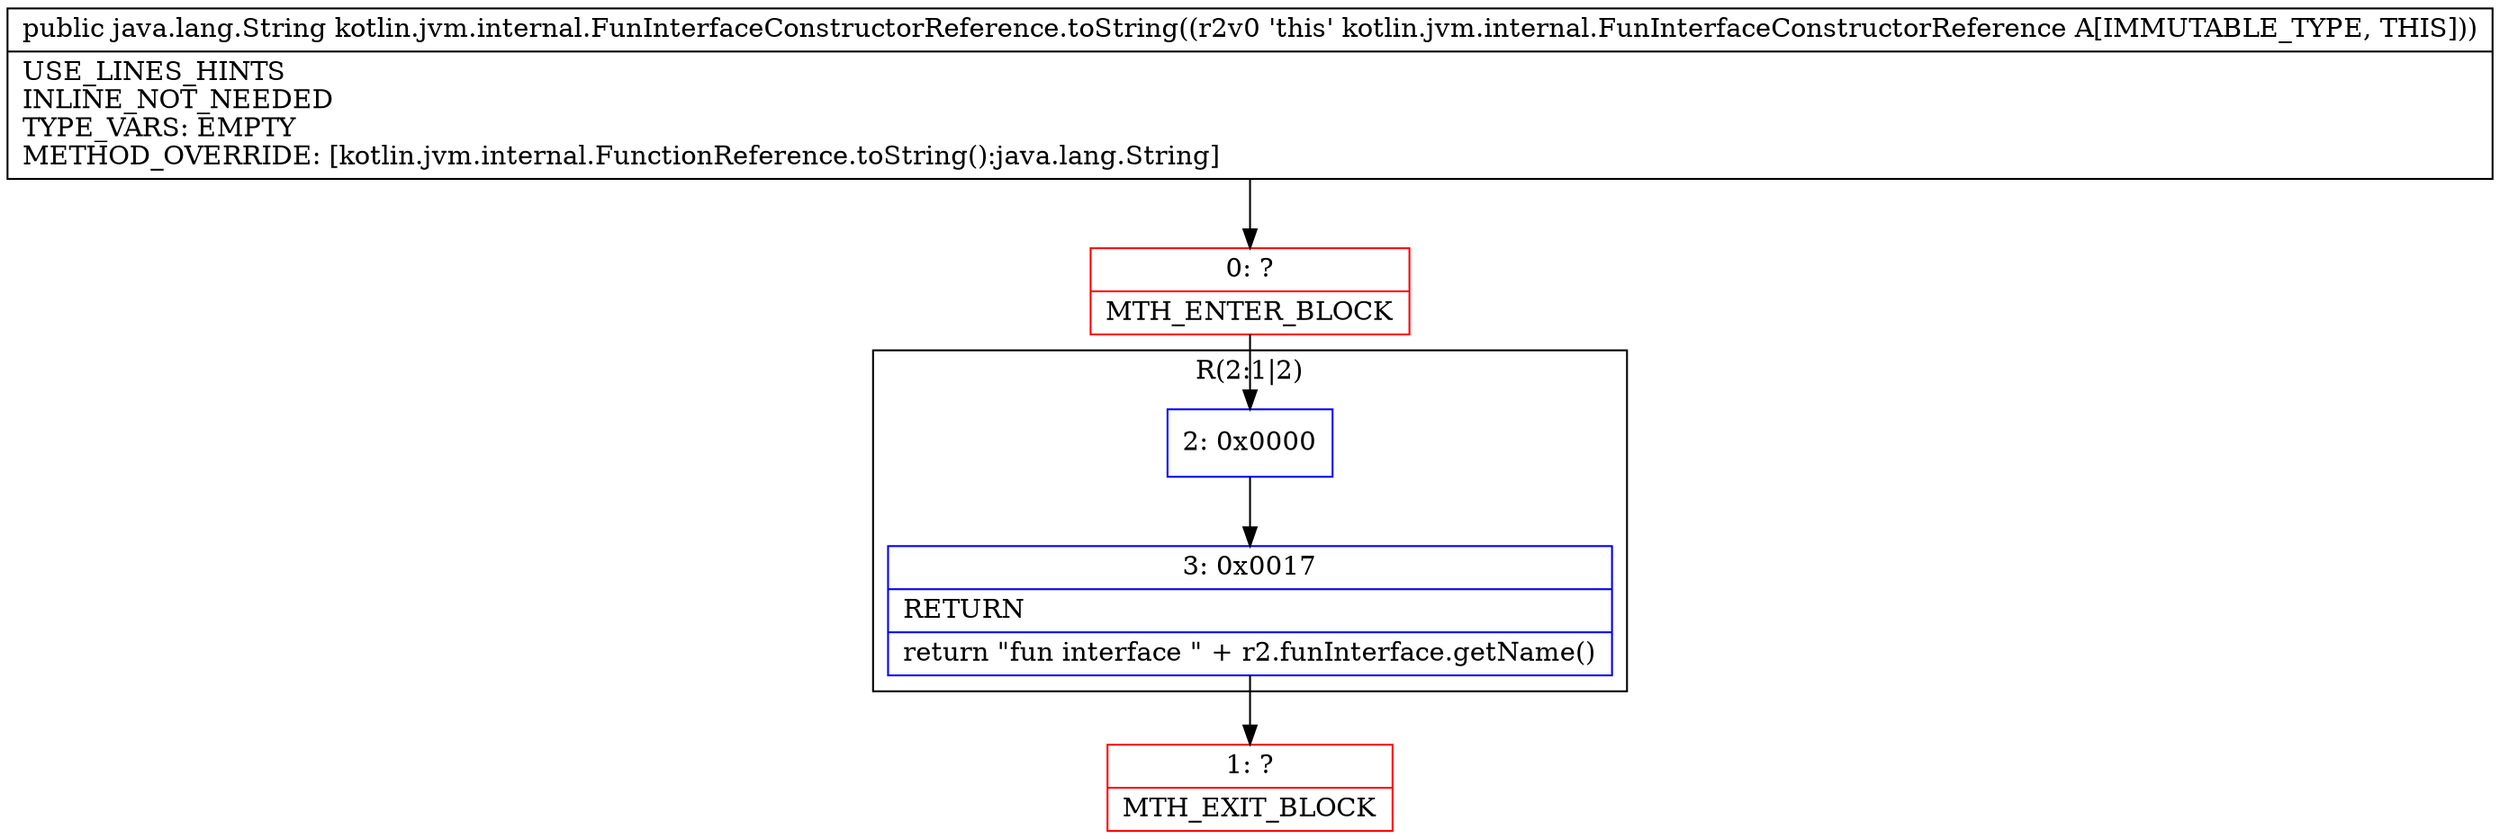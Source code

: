 digraph "CFG forkotlin.jvm.internal.FunInterfaceConstructorReference.toString()Ljava\/lang\/String;" {
subgraph cluster_Region_1431683968 {
label = "R(2:1|2)";
node [shape=record,color=blue];
Node_2 [shape=record,label="{2\:\ 0x0000}"];
Node_3 [shape=record,label="{3\:\ 0x0017|RETURN\l|return \"fun interface \" + r2.funInterface.getName()\l}"];
}
Node_0 [shape=record,color=red,label="{0\:\ ?|MTH_ENTER_BLOCK\l}"];
Node_1 [shape=record,color=red,label="{1\:\ ?|MTH_EXIT_BLOCK\l}"];
MethodNode[shape=record,label="{public java.lang.String kotlin.jvm.internal.FunInterfaceConstructorReference.toString((r2v0 'this' kotlin.jvm.internal.FunInterfaceConstructorReference A[IMMUTABLE_TYPE, THIS]))  | USE_LINES_HINTS\lINLINE_NOT_NEEDED\lTYPE_VARS: EMPTY\lMETHOD_OVERRIDE: [kotlin.jvm.internal.FunctionReference.toString():java.lang.String]\l}"];
MethodNode -> Node_0;Node_2 -> Node_3;
Node_3 -> Node_1;
Node_0 -> Node_2;
}

